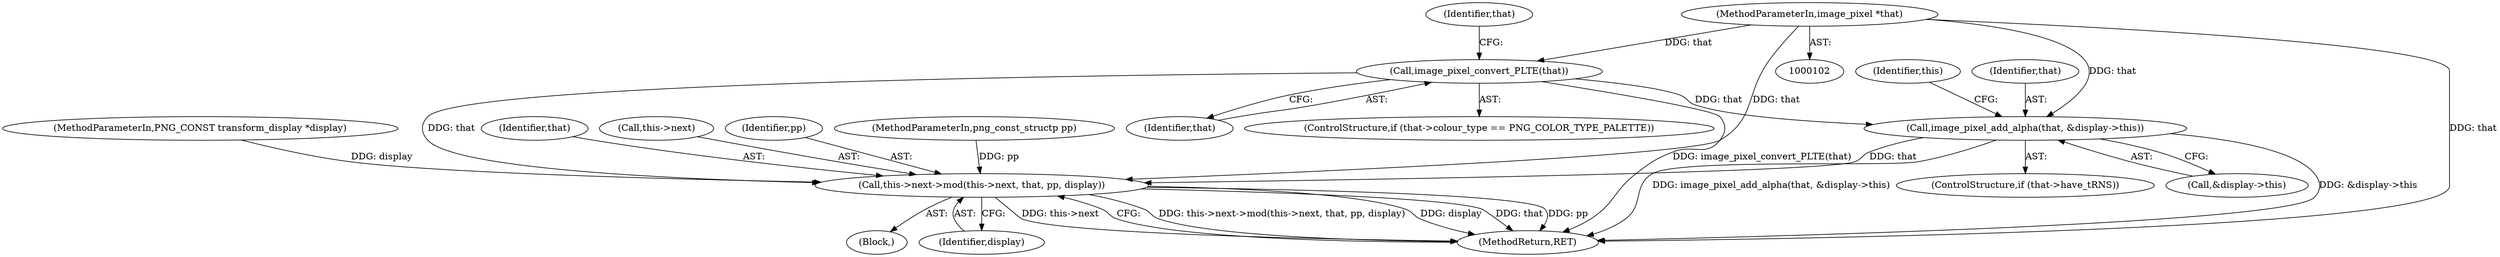 digraph "1_Android_9d4853418ab2f754c2b63e091c29c5529b8b86ca_67@del" {
"1000136" [label="(Call,image_pixel_add_alpha(that, &display->this))"];
"1000114" [label="(Call,image_pixel_convert_PLTE(that))"];
"1000104" [label="(MethodParameterIn,image_pixel *that)"];
"1000142" [label="(Call,this->next->mod(this->next, that, pp, display))"];
"1000106" [label="(MethodParameterIn,PNG_CONST transform_display *display)"];
"1000146" [label="(Identifier,that)"];
"1000104" [label="(MethodParameterIn,image_pixel *that)"];
"1000132" [label="(ControlStructure,if (that->have_tRNS))"];
"1000114" [label="(Call,image_pixel_convert_PLTE(that))"];
"1000144" [label="(Identifier,this)"];
"1000134" [label="(Identifier,that)"];
"1000107" [label="(Block,)"];
"1000149" [label="(MethodReturn,RET)"];
"1000142" [label="(Call,this->next->mod(this->next, that, pp, display))"];
"1000136" [label="(Call,image_pixel_add_alpha(that, &display->this))"];
"1000148" [label="(Identifier,display)"];
"1000143" [label="(Call,this->next)"];
"1000115" [label="(Identifier,that)"];
"1000147" [label="(Identifier,pp)"];
"1000138" [label="(Call,&display->this)"];
"1000105" [label="(MethodParameterIn,png_const_structp pp)"];
"1000108" [label="(ControlStructure,if (that->colour_type == PNG_COLOR_TYPE_PALETTE))"];
"1000137" [label="(Identifier,that)"];
"1000136" -> "1000132"  [label="AST: "];
"1000136" -> "1000138"  [label="CFG: "];
"1000137" -> "1000136"  [label="AST: "];
"1000138" -> "1000136"  [label="AST: "];
"1000144" -> "1000136"  [label="CFG: "];
"1000136" -> "1000149"  [label="DDG: image_pixel_add_alpha(that, &display->this)"];
"1000136" -> "1000149"  [label="DDG: &display->this"];
"1000114" -> "1000136"  [label="DDG: that"];
"1000104" -> "1000136"  [label="DDG: that"];
"1000136" -> "1000142"  [label="DDG: that"];
"1000114" -> "1000108"  [label="AST: "];
"1000114" -> "1000115"  [label="CFG: "];
"1000115" -> "1000114"  [label="AST: "];
"1000134" -> "1000114"  [label="CFG: "];
"1000114" -> "1000149"  [label="DDG: image_pixel_convert_PLTE(that)"];
"1000104" -> "1000114"  [label="DDG: that"];
"1000114" -> "1000142"  [label="DDG: that"];
"1000104" -> "1000102"  [label="AST: "];
"1000104" -> "1000149"  [label="DDG: that"];
"1000104" -> "1000142"  [label="DDG: that"];
"1000142" -> "1000107"  [label="AST: "];
"1000142" -> "1000148"  [label="CFG: "];
"1000143" -> "1000142"  [label="AST: "];
"1000146" -> "1000142"  [label="AST: "];
"1000147" -> "1000142"  [label="AST: "];
"1000148" -> "1000142"  [label="AST: "];
"1000149" -> "1000142"  [label="CFG: "];
"1000142" -> "1000149"  [label="DDG: this->next->mod(this->next, that, pp, display)"];
"1000142" -> "1000149"  [label="DDG: display"];
"1000142" -> "1000149"  [label="DDG: that"];
"1000142" -> "1000149"  [label="DDG: pp"];
"1000142" -> "1000149"  [label="DDG: this->next"];
"1000105" -> "1000142"  [label="DDG: pp"];
"1000106" -> "1000142"  [label="DDG: display"];
}
